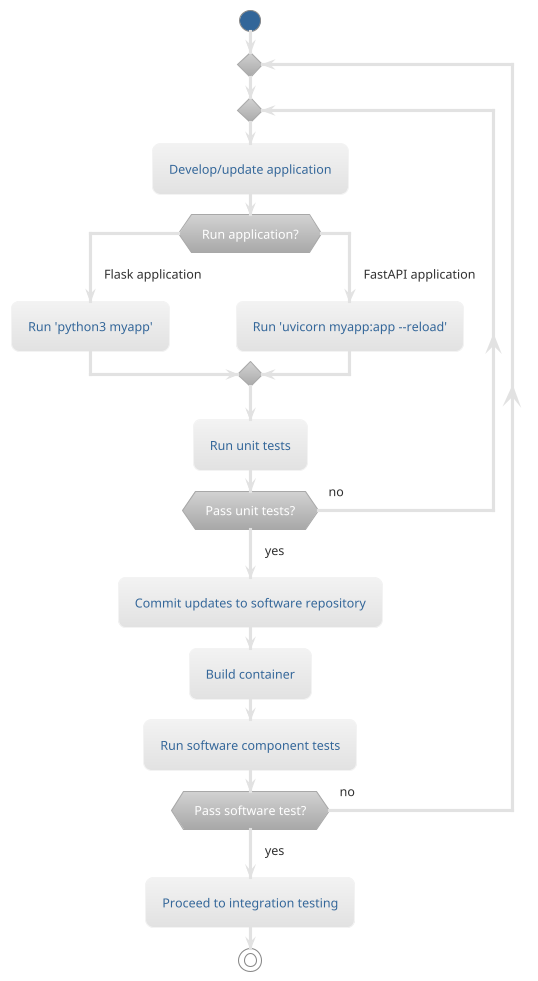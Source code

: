 ' Use Option/Alt-D to Preview Diagrams in VS Code

@startuml
!theme lightgray
' !theme sketchy-outline, plain, vibrant, lightgray


start
repeat
    repeat
        :Develop/update application;
        switch (Run application?)
        case ( Flask application )
            :Run 'python3 myapp';
        case ( FastAPI application ) 
            :Run 'uvicorn myapp:app --reload';
        endswitch
        :Run unit tests;
    repeat while (Pass unit tests?) is (no)
    ->yes;
    :Commit updates to software repository;
    :Build container;
    :Run software component tests;
repeat while (Pass software test?) is (no)
->yes;
:Proceed to integration testing;
stop
@enduml